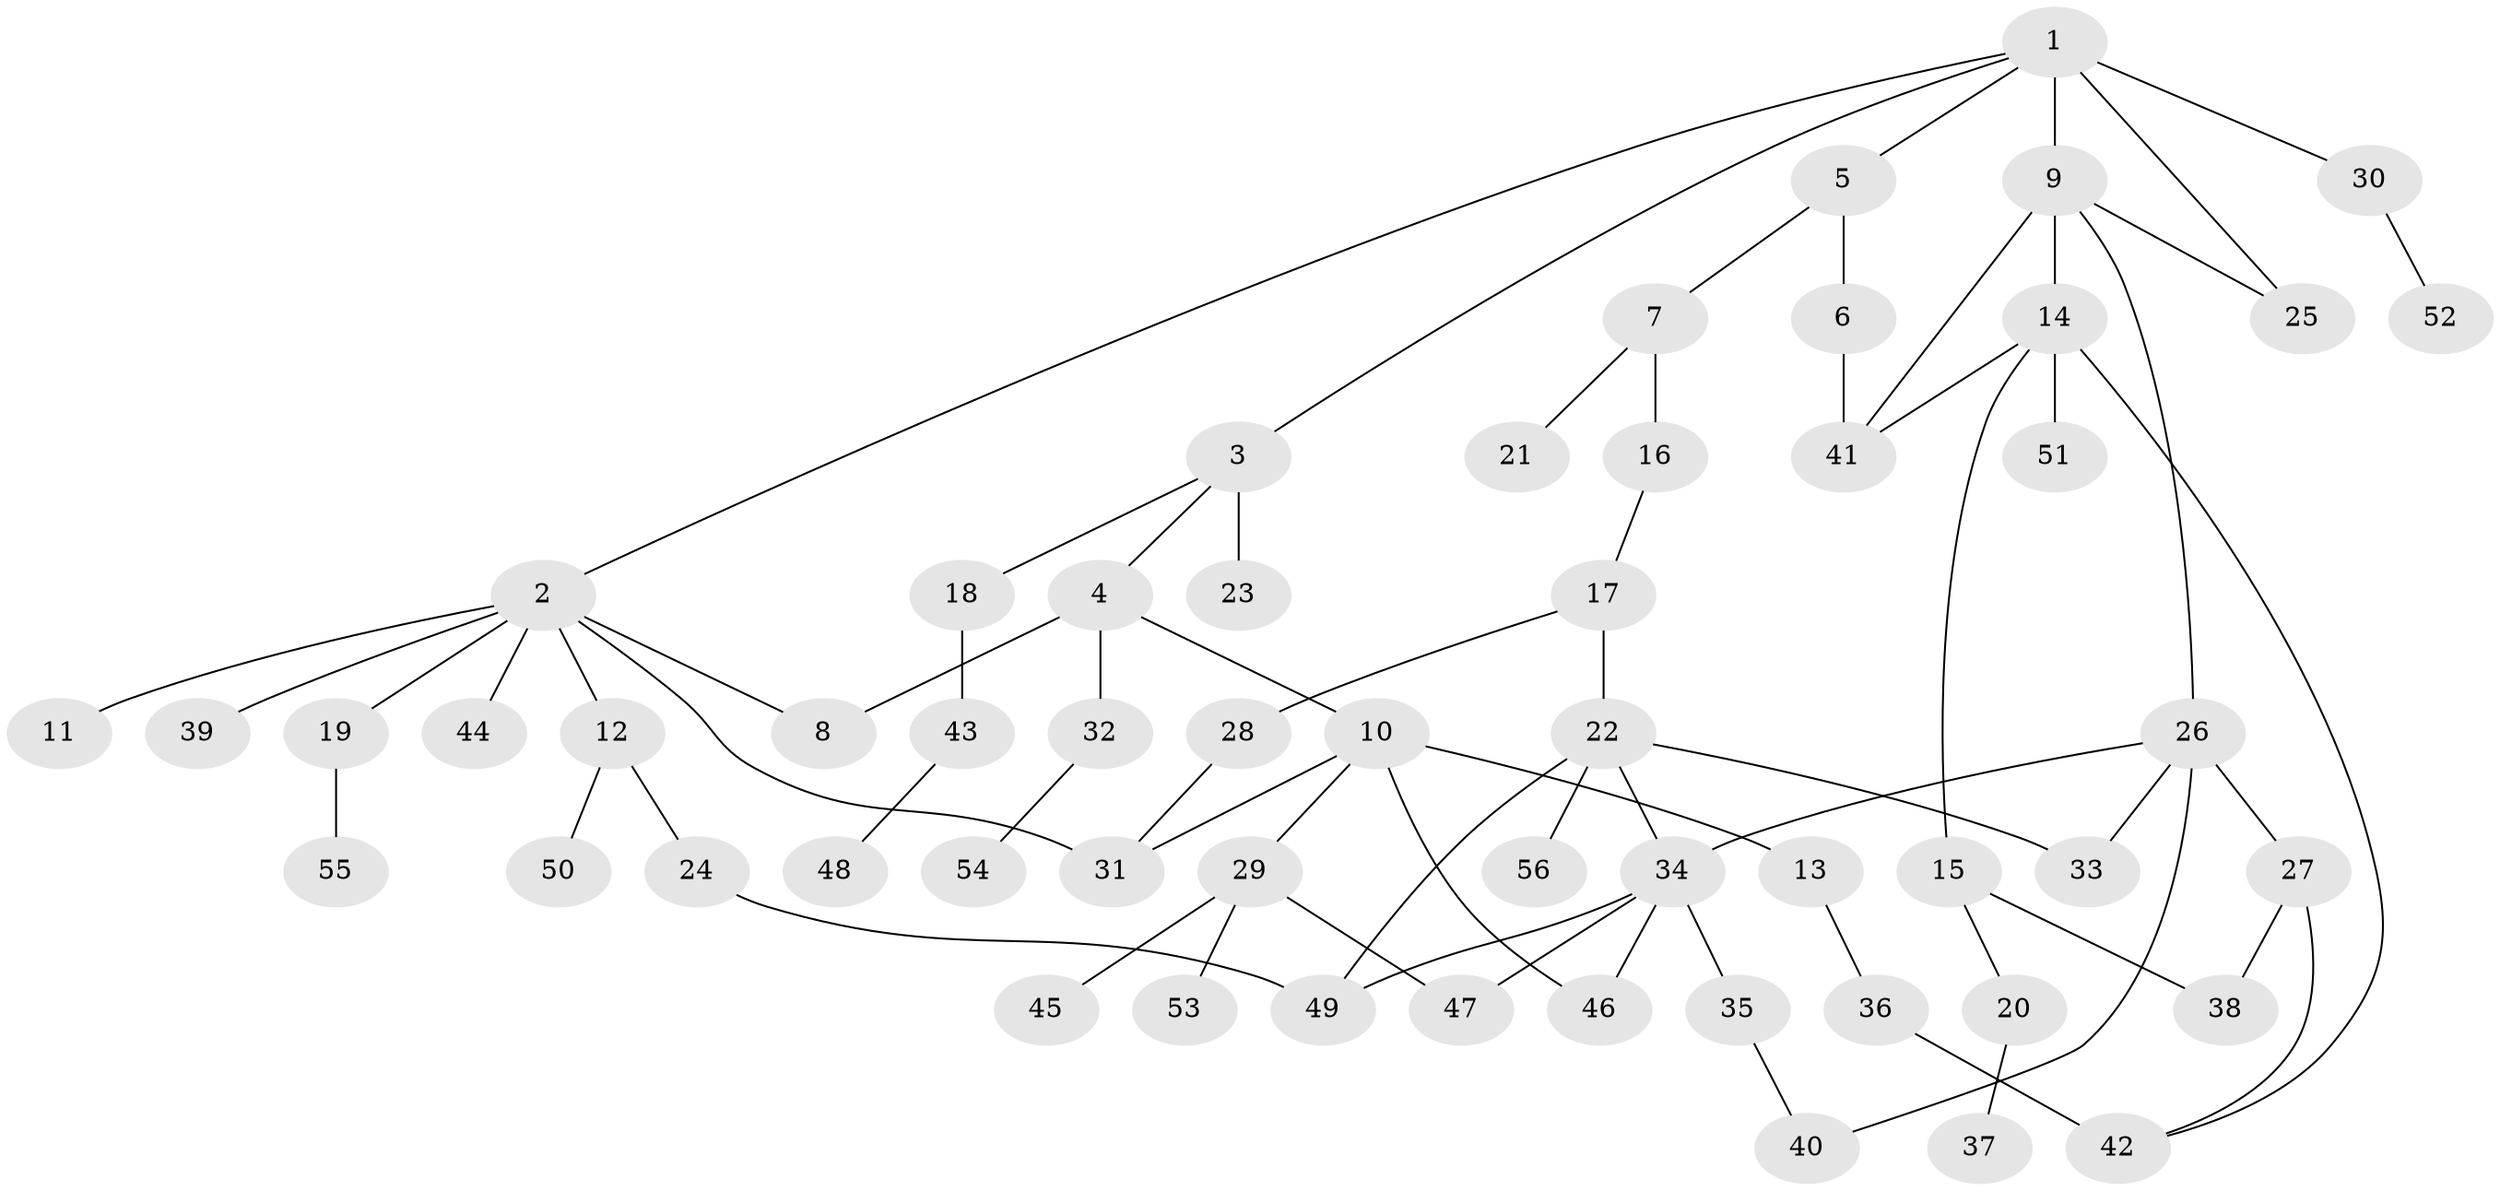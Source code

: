 // original degree distribution, {6: 0.009009009009009009, 9: 0.009009009009009009, 5: 0.036036036036036036, 4: 0.07207207207207207, 2: 0.3063063063063063, 3: 0.1891891891891892, 7: 0.02702702702702703, 1: 0.35135135135135137}
// Generated by graph-tools (version 1.1) at 2025/34/03/09/25 02:34:12]
// undirected, 56 vertices, 71 edges
graph export_dot {
graph [start="1"]
  node [color=gray90,style=filled];
  1;
  2;
  3;
  4;
  5;
  6;
  7;
  8;
  9;
  10;
  11;
  12;
  13;
  14;
  15;
  16;
  17;
  18;
  19;
  20;
  21;
  22;
  23;
  24;
  25;
  26;
  27;
  28;
  29;
  30;
  31;
  32;
  33;
  34;
  35;
  36;
  37;
  38;
  39;
  40;
  41;
  42;
  43;
  44;
  45;
  46;
  47;
  48;
  49;
  50;
  51;
  52;
  53;
  54;
  55;
  56;
  1 -- 2 [weight=1.0];
  1 -- 3 [weight=1.0];
  1 -- 5 [weight=1.0];
  1 -- 9 [weight=2.0];
  1 -- 25 [weight=1.0];
  1 -- 30 [weight=1.0];
  2 -- 8 [weight=1.0];
  2 -- 11 [weight=1.0];
  2 -- 12 [weight=1.0];
  2 -- 19 [weight=1.0];
  2 -- 31 [weight=1.0];
  2 -- 39 [weight=1.0];
  2 -- 44 [weight=1.0];
  3 -- 4 [weight=1.0];
  3 -- 18 [weight=1.0];
  3 -- 23 [weight=8.0];
  4 -- 8 [weight=1.0];
  4 -- 10 [weight=1.0];
  4 -- 32 [weight=1.0];
  5 -- 6 [weight=1.0];
  5 -- 7 [weight=1.0];
  6 -- 41 [weight=1.0];
  7 -- 16 [weight=1.0];
  7 -- 21 [weight=1.0];
  9 -- 14 [weight=1.0];
  9 -- 25 [weight=1.0];
  9 -- 26 [weight=1.0];
  9 -- 41 [weight=1.0];
  10 -- 13 [weight=1.0];
  10 -- 29 [weight=1.0];
  10 -- 31 [weight=1.0];
  10 -- 46 [weight=1.0];
  12 -- 24 [weight=1.0];
  12 -- 50 [weight=1.0];
  13 -- 36 [weight=1.0];
  14 -- 15 [weight=1.0];
  14 -- 41 [weight=1.0];
  14 -- 42 [weight=1.0];
  14 -- 51 [weight=2.0];
  15 -- 20 [weight=1.0];
  15 -- 38 [weight=1.0];
  16 -- 17 [weight=1.0];
  17 -- 22 [weight=1.0];
  17 -- 28 [weight=1.0];
  18 -- 43 [weight=1.0];
  19 -- 55 [weight=1.0];
  20 -- 37 [weight=1.0];
  22 -- 33 [weight=1.0];
  22 -- 34 [weight=1.0];
  22 -- 49 [weight=1.0];
  22 -- 56 [weight=1.0];
  24 -- 49 [weight=1.0];
  26 -- 27 [weight=1.0];
  26 -- 33 [weight=1.0];
  26 -- 34 [weight=1.0];
  26 -- 40 [weight=1.0];
  27 -- 38 [weight=1.0];
  27 -- 42 [weight=1.0];
  28 -- 31 [weight=1.0];
  29 -- 45 [weight=1.0];
  29 -- 47 [weight=1.0];
  29 -- 53 [weight=1.0];
  30 -- 52 [weight=1.0];
  32 -- 54 [weight=1.0];
  34 -- 35 [weight=1.0];
  34 -- 46 [weight=1.0];
  34 -- 47 [weight=1.0];
  34 -- 49 [weight=1.0];
  35 -- 40 [weight=1.0];
  36 -- 42 [weight=3.0];
  43 -- 48 [weight=2.0];
}
